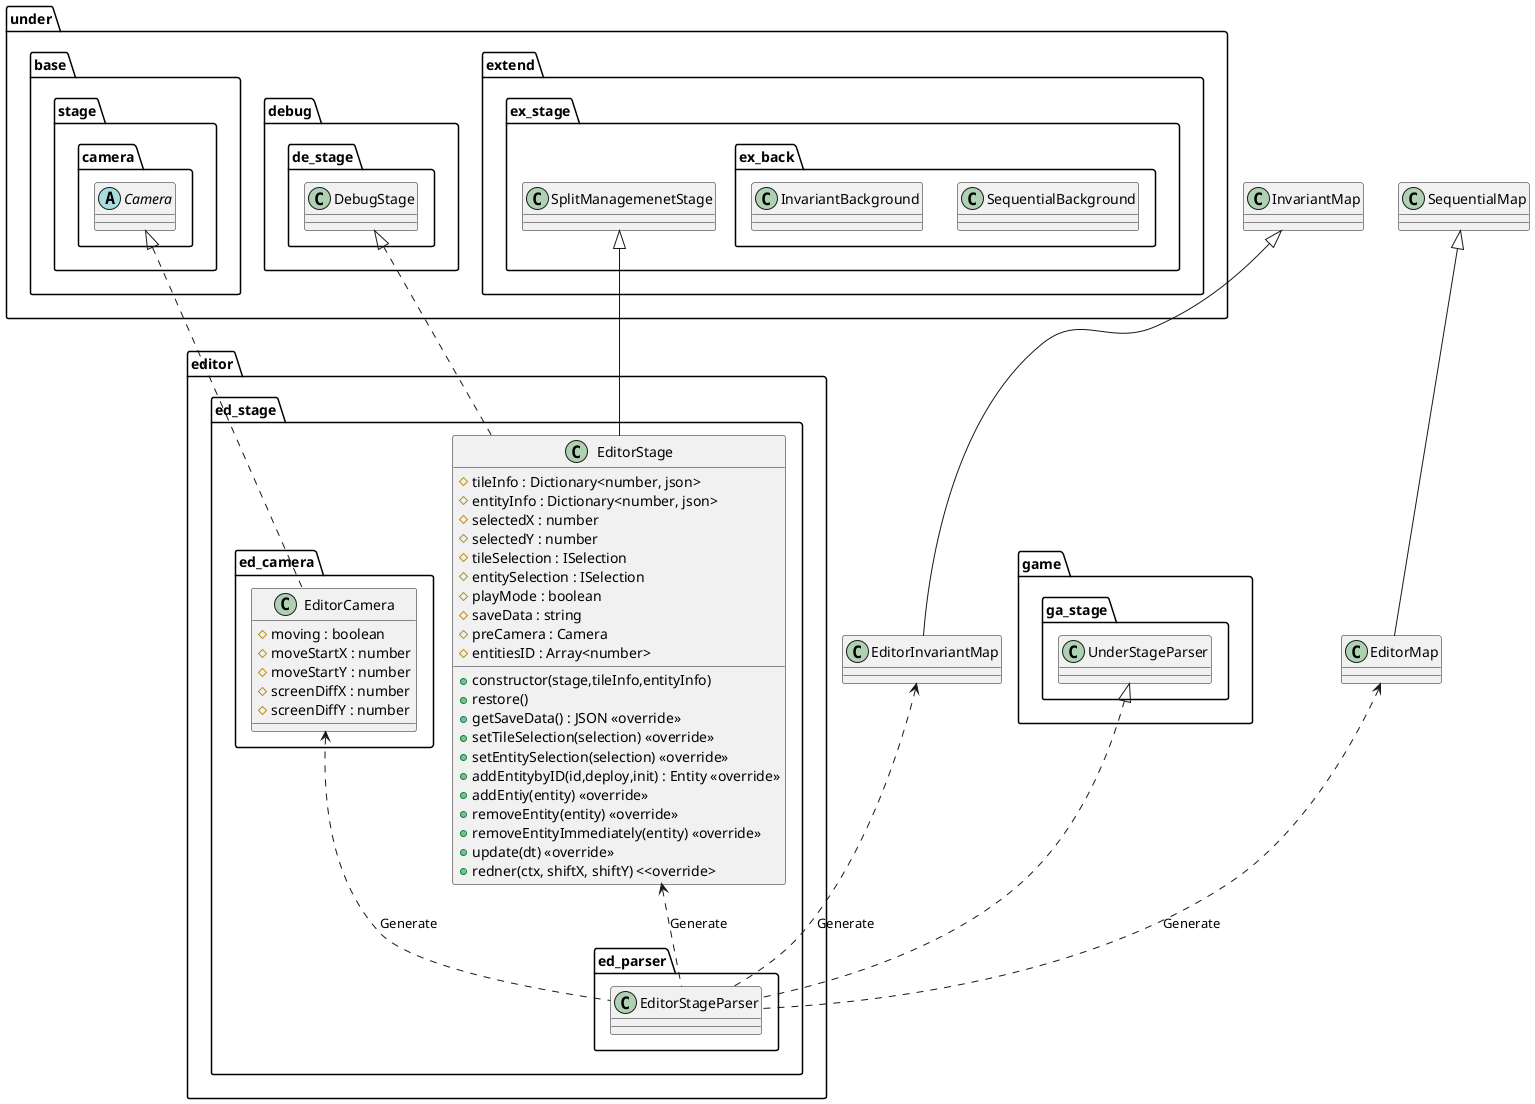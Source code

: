 @startuml EditorStage

package editor {
    package ed_stage {
        class EditorStage {
            +constructor(stage,tileInfo,entityInfo)
            #tileInfo : Dictionary<number, json>
            #entityInfo : Dictionary<number, json>
            #selectedX : number
            #selectedY : number
            #tileSelection : ISelection
            #entitySelection : ISelection
            #playMode : boolean
            #saveData : string
            #preCamera : Camera
            #entitiesID : Array<number>
            +restore()
            +getSaveData() : JSON <<override>>
            +setTileSelection(selection) <<override>>
            +setEntitySelection(selection) <<override>>
            +addEntitybyID(id,deploy,init) : Entity <<override>>
            +addEntiy(entity) <<override>>
            +removeEntity(entity) <<override>>
            +removeEntityImmediately(entity) <<override>>
            +update(dt) <<override>>
            +redner(ctx, shiftX, shiftY) <<override>
        }

        package ed_parser {
            class EditorStageParser
        }
        package ed_camera {
            class EditorCamera {
                #moving : boolean
                #moveStartX : number
                #moveStartY : number
                #screenDiffX : number
                #screenDiffY : number
            }
        }
    }
}

package under {
    package base {
        package stage {
            package camera {
                abstract Camera
            }
        }
    }
    package debug {
        package de_stage {
            class DebugStage
        }
    }
    package extend {
        package ex_stage {
            class SplitManagemenetStage
            package ex_back {
                class SequentialBackground
                class InvariantBackground
            }
        }
    }
}

package game {
    package ga_stage {
        class UnderStageParser
    }
}

EditorStage <.. EditorStageParser : "Generate"
EditorCamera <.. EditorStageParser : "Generate"
EditorMap <.. EditorStageParser : "Generate"
EditorInvariantMap <.. EditorStageParser : "Generate"

DebugStage <|.. EditorStage
Camera <|.. EditorCamera
UnderStageParser <|.. EditorStageParser
SplitManagemenetStage <|-- EditorStage
SequentialMap <|-- EditorMap
InvariantMap <|-- EditorInvariantMap

@enduml
